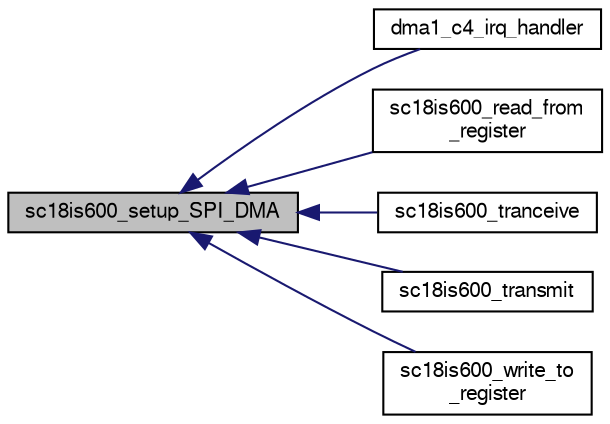 digraph "sc18is600_setup_SPI_DMA"
{
  edge [fontname="FreeSans",fontsize="10",labelfontname="FreeSans",labelfontsize="10"];
  node [fontname="FreeSans",fontsize="10",shape=record];
  rankdir="LR";
  Node1 [label="sc18is600_setup_SPI_DMA",height=0.2,width=0.4,color="black", fillcolor="grey75", style="filled", fontcolor="black"];
  Node1 -> Node2 [dir="back",color="midnightblue",fontsize="10",style="solid",fontname="FreeSans"];
  Node2 [label="dma1_c4_irq_handler",height=0.2,width=0.4,color="black", fillcolor="white", style="filled",URL="$sc18is600__arch_8c.html#a4a669b9d2efca9fcda5db4b642a990e4"];
  Node1 -> Node3 [dir="back",color="midnightblue",fontsize="10",style="solid",fontname="FreeSans"];
  Node3 [label="sc18is600_read_from\l_register",height=0.2,width=0.4,color="black", fillcolor="white", style="filled",URL="$sc18i600_8h.html#a0a518286d8eb6608e4d000960ce395b1"];
  Node1 -> Node4 [dir="back",color="midnightblue",fontsize="10",style="solid",fontname="FreeSans"];
  Node4 [label="sc18is600_tranceive",height=0.2,width=0.4,color="black", fillcolor="white", style="filled",URL="$sc18i600_8h.html#a6ec77863a14e00725ad080007694371b"];
  Node1 -> Node5 [dir="back",color="midnightblue",fontsize="10",style="solid",fontname="FreeSans"];
  Node5 [label="sc18is600_transmit",height=0.2,width=0.4,color="black", fillcolor="white", style="filled",URL="$sc18i600_8h.html#aaa6a7f3f130aa729e537ae4e4f0685ab"];
  Node1 -> Node6 [dir="back",color="midnightblue",fontsize="10",style="solid",fontname="FreeSans"];
  Node6 [label="sc18is600_write_to\l_register",height=0.2,width=0.4,color="black", fillcolor="white", style="filled",URL="$sc18i600_8h.html#a3c74f8f665bf79385644bbf6fe68be08"];
}
